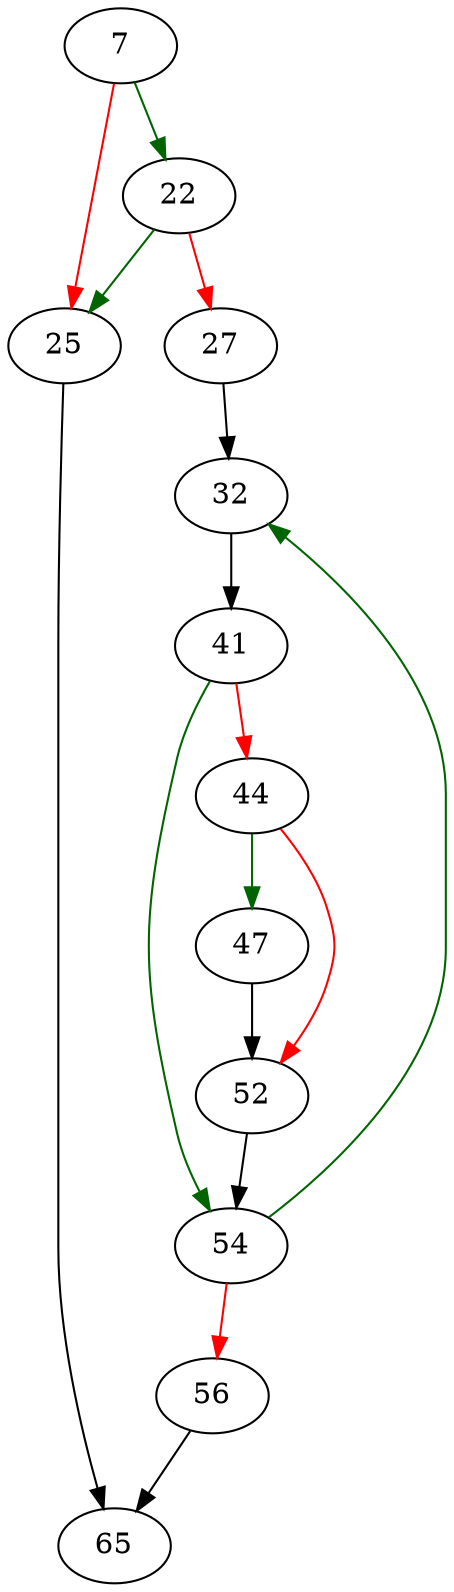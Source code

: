 strict digraph "sqlite3LockAndPrepare" {
	// Node definitions.
	7 [entry=true];
	22;
	25;
	27;
	65;
	32;
	41;
	54;
	44;
	47;
	52;
	56;

	// Edge definitions.
	7 -> 22 [
		color=darkgreen
		cond=true
	];
	7 -> 25 [
		color=red
		cond=false
	];
	22 -> 25 [
		color=darkgreen
		cond=true
	];
	22 -> 27 [
		color=red
		cond=false
	];
	25 -> 65;
	27 -> 32;
	32 -> 41;
	41 -> 54 [
		color=darkgreen
		cond=true
	];
	41 -> 44 [
		color=red
		cond=false
	];
	54 -> 32 [
		color=darkgreen
		cond=true
	];
	54 -> 56 [
		color=red
		cond=false
	];
	44 -> 47 [
		color=darkgreen
		cond=true
	];
	44 -> 52 [
		color=red
		cond=false
	];
	47 -> 52;
	52 -> 54;
	56 -> 65;
}